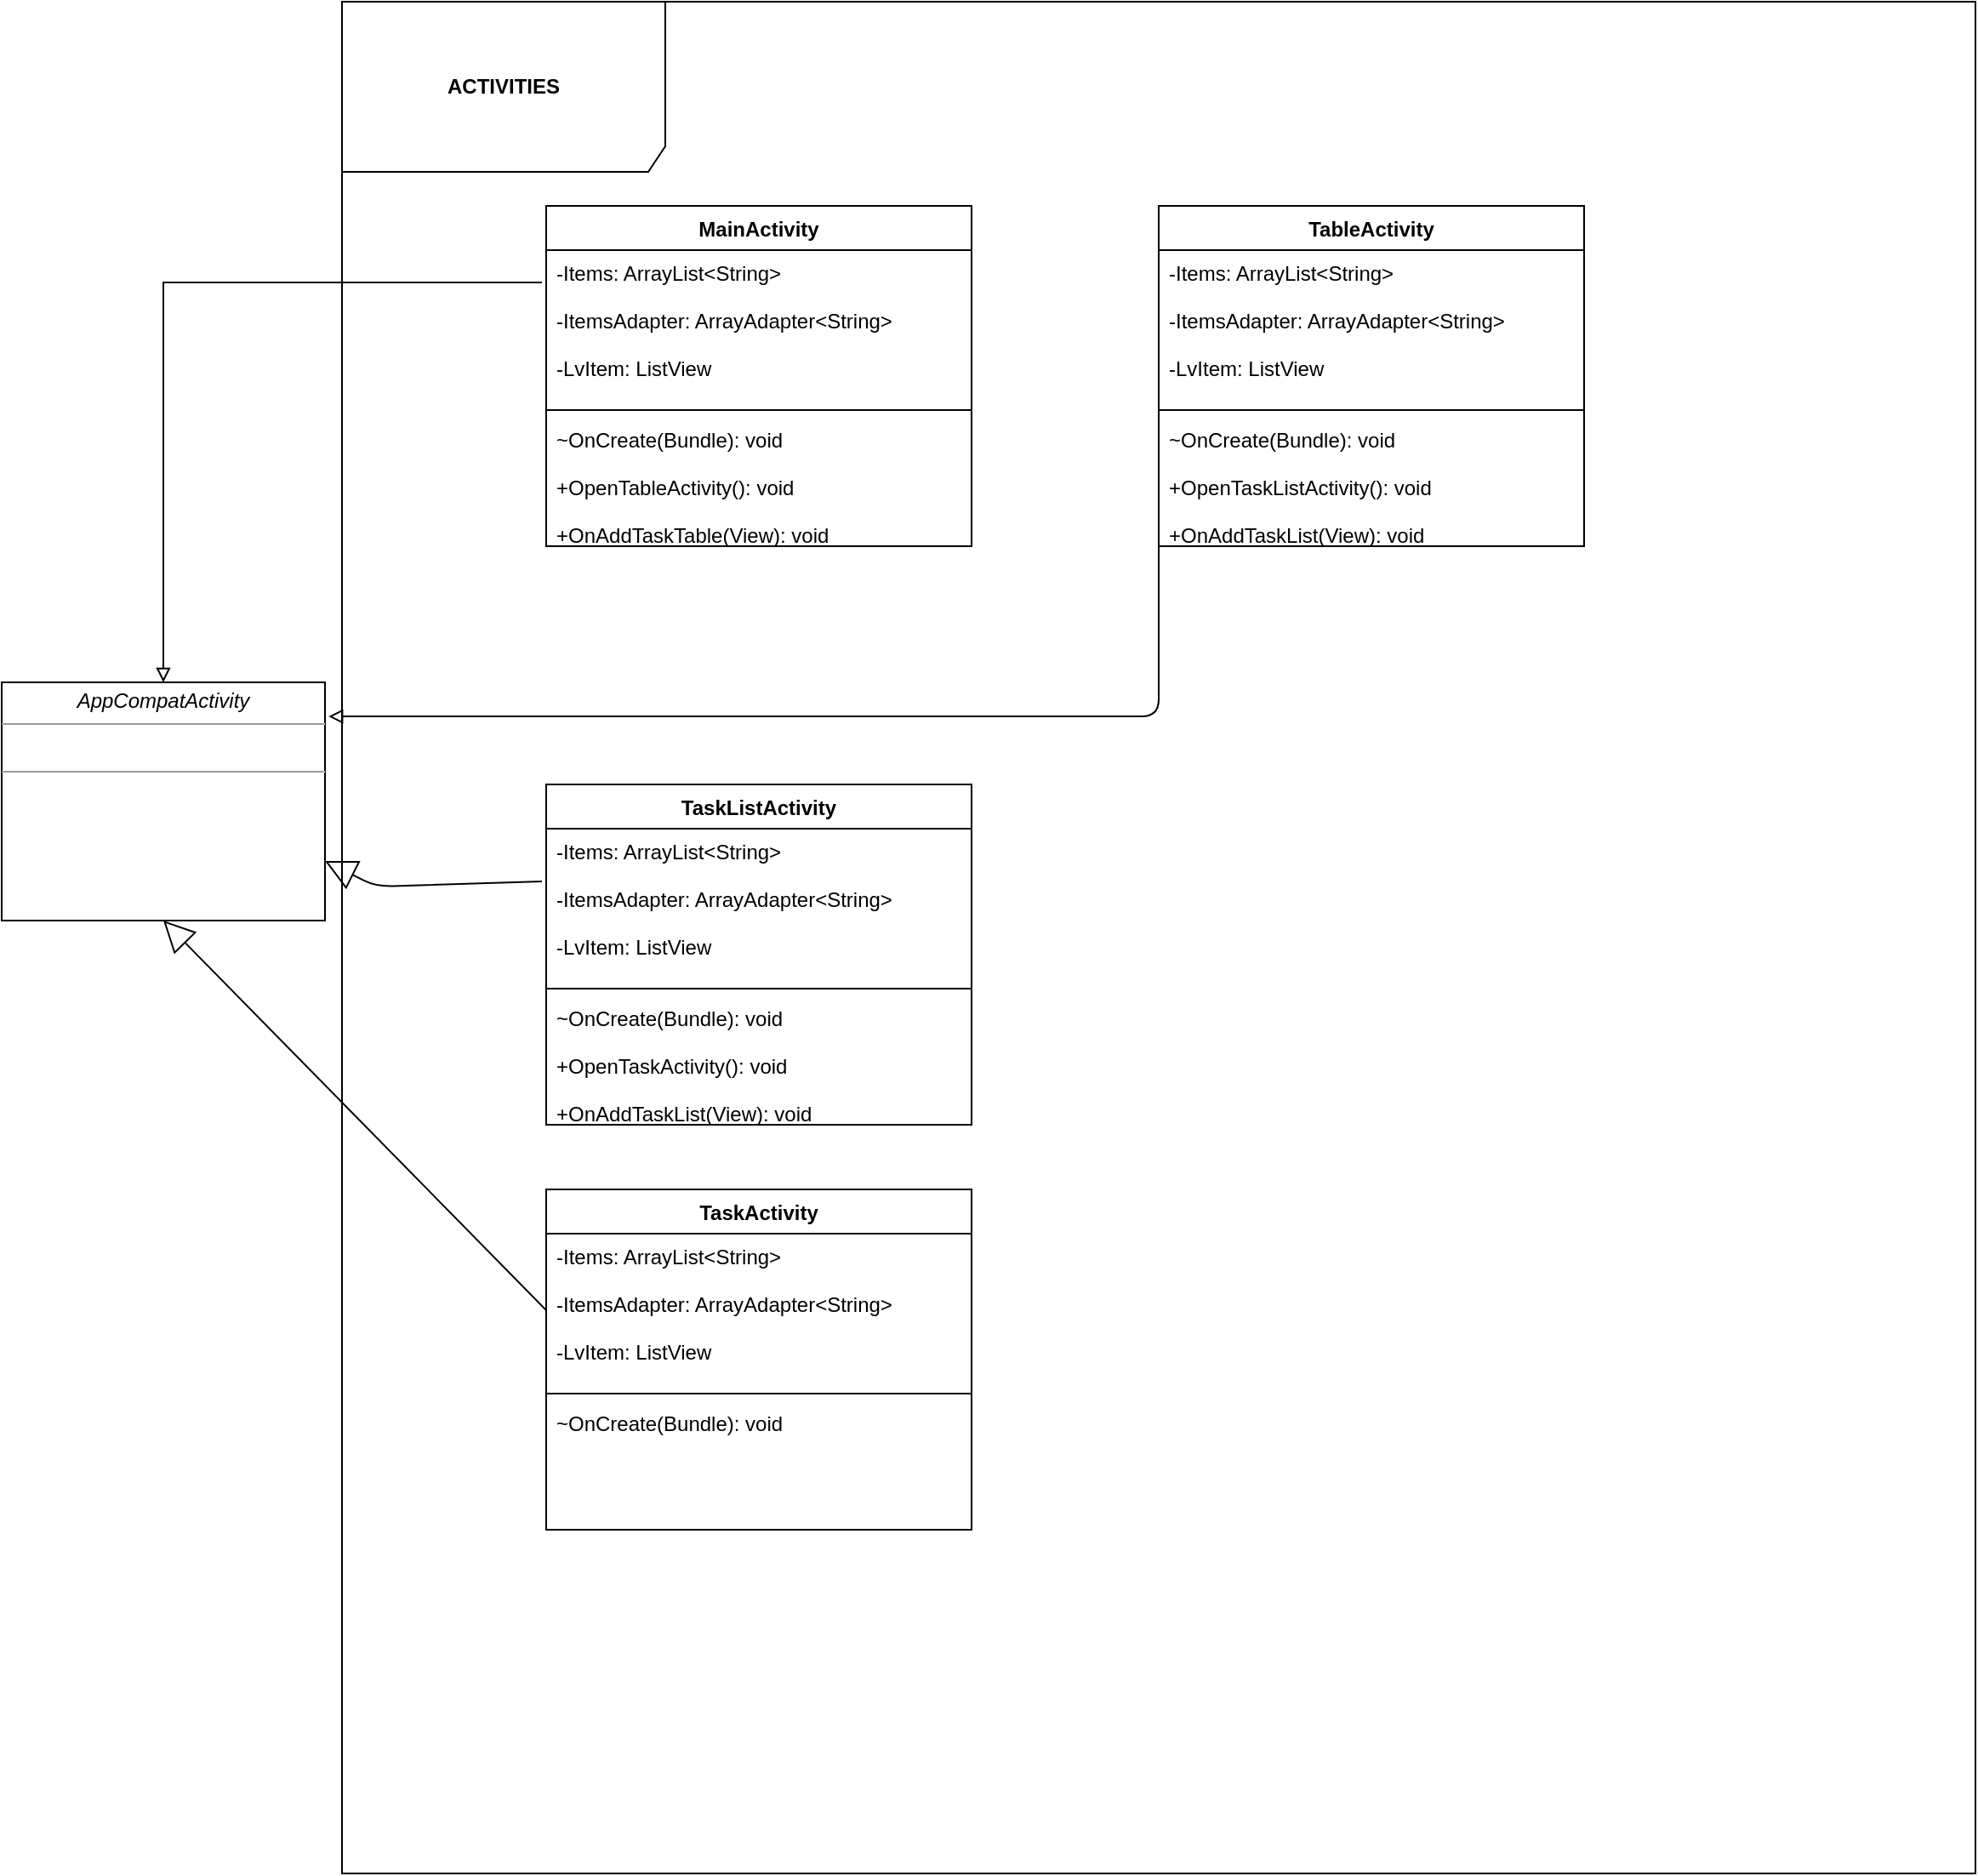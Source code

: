 <mxfile version="10.7.0" type="device"><diagram name="Page-1" id="c4acf3e9-155e-7222-9cf6-157b1a14988f"><mxGraphModel dx="2372" dy="821" grid="1" gridSize="10" guides="1" tooltips="1" connect="1" arrows="1" fold="1" page="1" pageScale="1" pageWidth="850" pageHeight="1100" background="#ffffff" math="0" shadow="0"><root><mxCell id="0"/><mxCell id="1" parent="0"/><mxCell id="wSclTLfOwUPahKQ1-Y88-11" value="&lt;b&gt;ACTIVITIES&lt;/b&gt;" style="shape=umlFrame;whiteSpace=wrap;html=1;fillColor=#ffffff;gradientColor=#ffffff;width=190;height=100;" vertex="1" parent="1"><mxGeometry x="-120" y="10" width="960" height="1100" as="geometry"/></mxCell><mxCell id="5d2195bd80daf111-23" style="edgeStyle=orthogonalEdgeStyle;rounded=0;html=1;labelBackgroundColor=none;startFill=0;endArrow=none;endFill=0;endSize=10;fontFamily=Verdana;fontSize=10;startArrow=block;entryX=-0.01;entryY=0.211;entryDx=0;entryDy=0;entryPerimeter=0;" parent="1" source="5d2195bd80daf111-19" target="wSclTLfOwUPahKQ1-Y88-8" edge="1"><mxGeometry relative="1" as="geometry"><Array as="points"/></mxGeometry></mxCell><mxCell id="5d2195bd80daf111-19" value="&lt;p style=&quot;margin: 0px ; margin-top: 4px ; text-align: center&quot;&gt;&lt;i&gt;AppCompatActivity&lt;/i&gt;&lt;/p&gt;&lt;hr size=&quot;1&quot;&gt;&lt;p style=&quot;margin: 0px ; margin-left: 4px&quot;&gt;&lt;br&gt;&lt;/p&gt;&lt;hr size=&quot;1&quot;&gt;&lt;p style=&quot;margin: 0px ; margin-left: 4px&quot;&gt;&lt;br&gt;&lt;/p&gt;" style="verticalAlign=top;align=left;overflow=fill;fontSize=12;fontFamily=Helvetica;html=1;rounded=0;shadow=0;comic=0;labelBackgroundColor=none;strokeColor=#000000;strokeWidth=1;fillColor=#ffffff;" parent="1" vertex="1"><mxGeometry x="-320" y="410" width="190" height="140" as="geometry"/></mxCell><mxCell id="wSclTLfOwUPahKQ1-Y88-7" value="MainActivity" style="swimlane;fontStyle=1;align=center;verticalAlign=top;childLayout=stackLayout;horizontal=1;startSize=26;horizontalStack=0;resizeParent=1;resizeParentMax=0;resizeLast=0;collapsible=1;marginBottom=0;fillColor=#ffffff;gradientColor=#ffffff;" vertex="1" parent="1"><mxGeometry y="130" width="250" height="200" as="geometry"><mxRectangle y="130" width="100" height="26" as="alternateBounds"/></mxGeometry></mxCell><mxCell id="wSclTLfOwUPahKQ1-Y88-8" value="-Items: ArrayList&lt;String&gt;&#10;&#10;-ItemsAdapter: ArrayAdapter&lt;String&gt;&#10;&#10;-LvItem: ListView" style="text;strokeColor=none;fillColor=none;align=left;verticalAlign=top;spacingLeft=4;spacingRight=4;overflow=hidden;rotatable=0;points=[[0,0.5],[1,0.5]];portConstraint=eastwest;" vertex="1" parent="wSclTLfOwUPahKQ1-Y88-7"><mxGeometry y="26" width="250" height="90" as="geometry"/></mxCell><mxCell id="wSclTLfOwUPahKQ1-Y88-9" value="" style="line;strokeWidth=1;fillColor=none;align=left;verticalAlign=middle;spacingTop=-1;spacingLeft=3;spacingRight=3;rotatable=0;labelPosition=right;points=[];portConstraint=eastwest;" vertex="1" parent="wSclTLfOwUPahKQ1-Y88-7"><mxGeometry y="116" width="250" height="8" as="geometry"/></mxCell><mxCell id="wSclTLfOwUPahKQ1-Y88-10" value="~OnCreate(Bundle): void&#10;&#10;+OpenTableActivity(): void&#10;&#10;+OnAddTaskTable(View): void&#10;" style="text;strokeColor=none;fillColor=none;align=left;verticalAlign=top;spacingLeft=4;spacingRight=4;overflow=hidden;rotatable=0;points=[[0,0.5],[1,0.5]];portConstraint=eastwest;" vertex="1" parent="wSclTLfOwUPahKQ1-Y88-7"><mxGeometry y="124" width="250" height="76" as="geometry"/></mxCell><mxCell id="wSclTLfOwUPahKQ1-Y88-18" value="TableActivity" style="swimlane;fontStyle=1;align=center;verticalAlign=top;childLayout=stackLayout;horizontal=1;startSize=26;horizontalStack=0;resizeParent=1;resizeParentMax=0;resizeLast=0;collapsible=1;marginBottom=0;fillColor=#ffffff;gradientColor=#ffffff;" vertex="1" parent="1"><mxGeometry x="360" y="130" width="250" height="200" as="geometry"><mxRectangle x="360" y="130" width="100" height="26" as="alternateBounds"/></mxGeometry></mxCell><mxCell id="wSclTLfOwUPahKQ1-Y88-19" value="-Items: ArrayList&lt;String&gt;&#10;&#10;-ItemsAdapter: ArrayAdapter&lt;String&gt;&#10;&#10;-LvItem: ListView" style="text;strokeColor=none;fillColor=none;align=left;verticalAlign=top;spacingLeft=4;spacingRight=4;overflow=hidden;rotatable=0;points=[[0,0.5],[1,0.5]];portConstraint=eastwest;" vertex="1" parent="wSclTLfOwUPahKQ1-Y88-18"><mxGeometry y="26" width="250" height="90" as="geometry"/></mxCell><mxCell id="wSclTLfOwUPahKQ1-Y88-20" value="" style="line;strokeWidth=1;fillColor=none;align=left;verticalAlign=middle;spacingTop=-1;spacingLeft=3;spacingRight=3;rotatable=0;labelPosition=right;points=[];portConstraint=eastwest;" vertex="1" parent="wSclTLfOwUPahKQ1-Y88-18"><mxGeometry y="116" width="250" height="8" as="geometry"/></mxCell><mxCell id="wSclTLfOwUPahKQ1-Y88-21" value="~OnCreate(Bundle): void&#10;&#10;+OpenTaskListActivity(): void&#10;&#10;+OnAddTaskList(View): void&#10;" style="text;strokeColor=none;fillColor=none;align=left;verticalAlign=top;spacingLeft=4;spacingRight=4;overflow=hidden;rotatable=0;points=[[0,0.5],[1,0.5]];portConstraint=eastwest;" vertex="1" parent="wSclTLfOwUPahKQ1-Y88-18"><mxGeometry y="124" width="250" height="76" as="geometry"/></mxCell><mxCell id="wSclTLfOwUPahKQ1-Y88-22" value="" style="endArrow=none;html=1;edgeStyle=orthogonalEdgeStyle;startArrow=block;startFill=0;entryX=0;entryY=0.266;entryDx=0;entryDy=0;entryPerimeter=0;exitX=1.011;exitY=0.143;exitDx=0;exitDy=0;exitPerimeter=0;" edge="1" parent="1" source="5d2195bd80daf111-19" target="wSclTLfOwUPahKQ1-Y88-21"><mxGeometry relative="1" as="geometry"><mxPoint x="-128" y="440" as="sourcePoint"/><mxPoint y="450" as="targetPoint"/><Array as="points"><mxPoint x="360" y="430"/></Array></mxGeometry></mxCell><mxCell id="wSclTLfOwUPahKQ1-Y88-25" value="TaskListActivity" style="swimlane;fontStyle=1;align=center;verticalAlign=top;childLayout=stackLayout;horizontal=1;startSize=26;horizontalStack=0;resizeParent=1;resizeParentMax=0;resizeLast=0;collapsible=1;marginBottom=0;fillColor=#ffffff;gradientColor=#ffffff;" vertex="1" parent="1"><mxGeometry y="470" width="250" height="200" as="geometry"><mxRectangle y="470" width="110" height="26" as="alternateBounds"/></mxGeometry></mxCell><mxCell id="wSclTLfOwUPahKQ1-Y88-26" value="-Items: ArrayList&lt;String&gt;&#10;&#10;-ItemsAdapter: ArrayAdapter&lt;String&gt;&#10;&#10;-LvItem: ListView" style="text;strokeColor=none;fillColor=none;align=left;verticalAlign=top;spacingLeft=4;spacingRight=4;overflow=hidden;rotatable=0;points=[[0,0.5],[1,0.5]];portConstraint=eastwest;" vertex="1" parent="wSclTLfOwUPahKQ1-Y88-25"><mxGeometry y="26" width="250" height="90" as="geometry"/></mxCell><mxCell id="wSclTLfOwUPahKQ1-Y88-27" value="" style="line;strokeWidth=1;fillColor=none;align=left;verticalAlign=middle;spacingTop=-1;spacingLeft=3;spacingRight=3;rotatable=0;labelPosition=right;points=[];portConstraint=eastwest;" vertex="1" parent="wSclTLfOwUPahKQ1-Y88-25"><mxGeometry y="116" width="250" height="8" as="geometry"/></mxCell><mxCell id="wSclTLfOwUPahKQ1-Y88-28" value="~OnCreate(Bundle): void&#10;&#10;+OpenTaskActivity(): void&#10;&#10;+OnAddTaskList(View): void&#10;" style="text;strokeColor=none;fillColor=none;align=left;verticalAlign=top;spacingLeft=4;spacingRight=4;overflow=hidden;rotatable=0;points=[[0,0.5],[1,0.5]];portConstraint=eastwest;" vertex="1" parent="wSclTLfOwUPahKQ1-Y88-25"><mxGeometry y="124" width="250" height="76" as="geometry"/></mxCell><mxCell id="wSclTLfOwUPahKQ1-Y88-29" value="" style="endArrow=block;endSize=16;endFill=0;html=1;entryX=1;entryY=0.75;entryDx=0;entryDy=0;exitX=-0.01;exitY=0.344;exitDx=0;exitDy=0;exitPerimeter=0;" edge="1" parent="1" source="wSclTLfOwUPahKQ1-Y88-26" target="5d2195bd80daf111-19"><mxGeometry width="160" relative="1" as="geometry"><mxPoint x="-190" y="630" as="sourcePoint"/><mxPoint x="-30" y="630" as="targetPoint"/><Array as="points"><mxPoint x="-100" y="530"/></Array></mxGeometry></mxCell><mxCell id="wSclTLfOwUPahKQ1-Y88-30" value="TaskActivity" style="swimlane;fontStyle=1;align=center;verticalAlign=top;childLayout=stackLayout;horizontal=1;startSize=26;horizontalStack=0;resizeParent=1;resizeParentMax=0;resizeLast=0;collapsible=1;marginBottom=0;fillColor=#ffffff;gradientColor=#ffffff;" vertex="1" parent="1"><mxGeometry y="708" width="250" height="200" as="geometry"><mxRectangle y="708" width="90" height="26" as="alternateBounds"/></mxGeometry></mxCell><mxCell id="wSclTLfOwUPahKQ1-Y88-31" value="-Items: ArrayList&lt;String&gt;&#10;&#10;-ItemsAdapter: ArrayAdapter&lt;String&gt;&#10;&#10;-LvItem: ListView" style="text;strokeColor=none;fillColor=none;align=left;verticalAlign=top;spacingLeft=4;spacingRight=4;overflow=hidden;rotatable=0;points=[[0,0.5],[1,0.5]];portConstraint=eastwest;" vertex="1" parent="wSclTLfOwUPahKQ1-Y88-30"><mxGeometry y="26" width="250" height="90" as="geometry"/></mxCell><mxCell id="wSclTLfOwUPahKQ1-Y88-32" value="" style="line;strokeWidth=1;fillColor=none;align=left;verticalAlign=middle;spacingTop=-1;spacingLeft=3;spacingRight=3;rotatable=0;labelPosition=right;points=[];portConstraint=eastwest;" vertex="1" parent="wSclTLfOwUPahKQ1-Y88-30"><mxGeometry y="116" width="250" height="8" as="geometry"/></mxCell><mxCell id="wSclTLfOwUPahKQ1-Y88-33" value="~OnCreate(Bundle): void&#10;" style="text;strokeColor=none;fillColor=none;align=left;verticalAlign=top;spacingLeft=4;spacingRight=4;overflow=hidden;rotatable=0;points=[[0,0.5],[1,0.5]];portConstraint=eastwest;" vertex="1" parent="wSclTLfOwUPahKQ1-Y88-30"><mxGeometry y="124" width="250" height="76" as="geometry"/></mxCell><mxCell id="wSclTLfOwUPahKQ1-Y88-34" value="" style="endArrow=block;endSize=16;endFill=0;html=1;entryX=0.5;entryY=1;entryDx=0;entryDy=0;exitX=0;exitY=0.5;exitDx=0;exitDy=0;" edge="1" parent="1" source="wSclTLfOwUPahKQ1-Y88-31" target="5d2195bd80daf111-19"><mxGeometry width="160" relative="1" as="geometry"><mxPoint x="-200" y="740" as="sourcePoint"/><mxPoint x="-40" y="740" as="targetPoint"/></mxGeometry></mxCell></root></mxGraphModel></diagram></mxfile>